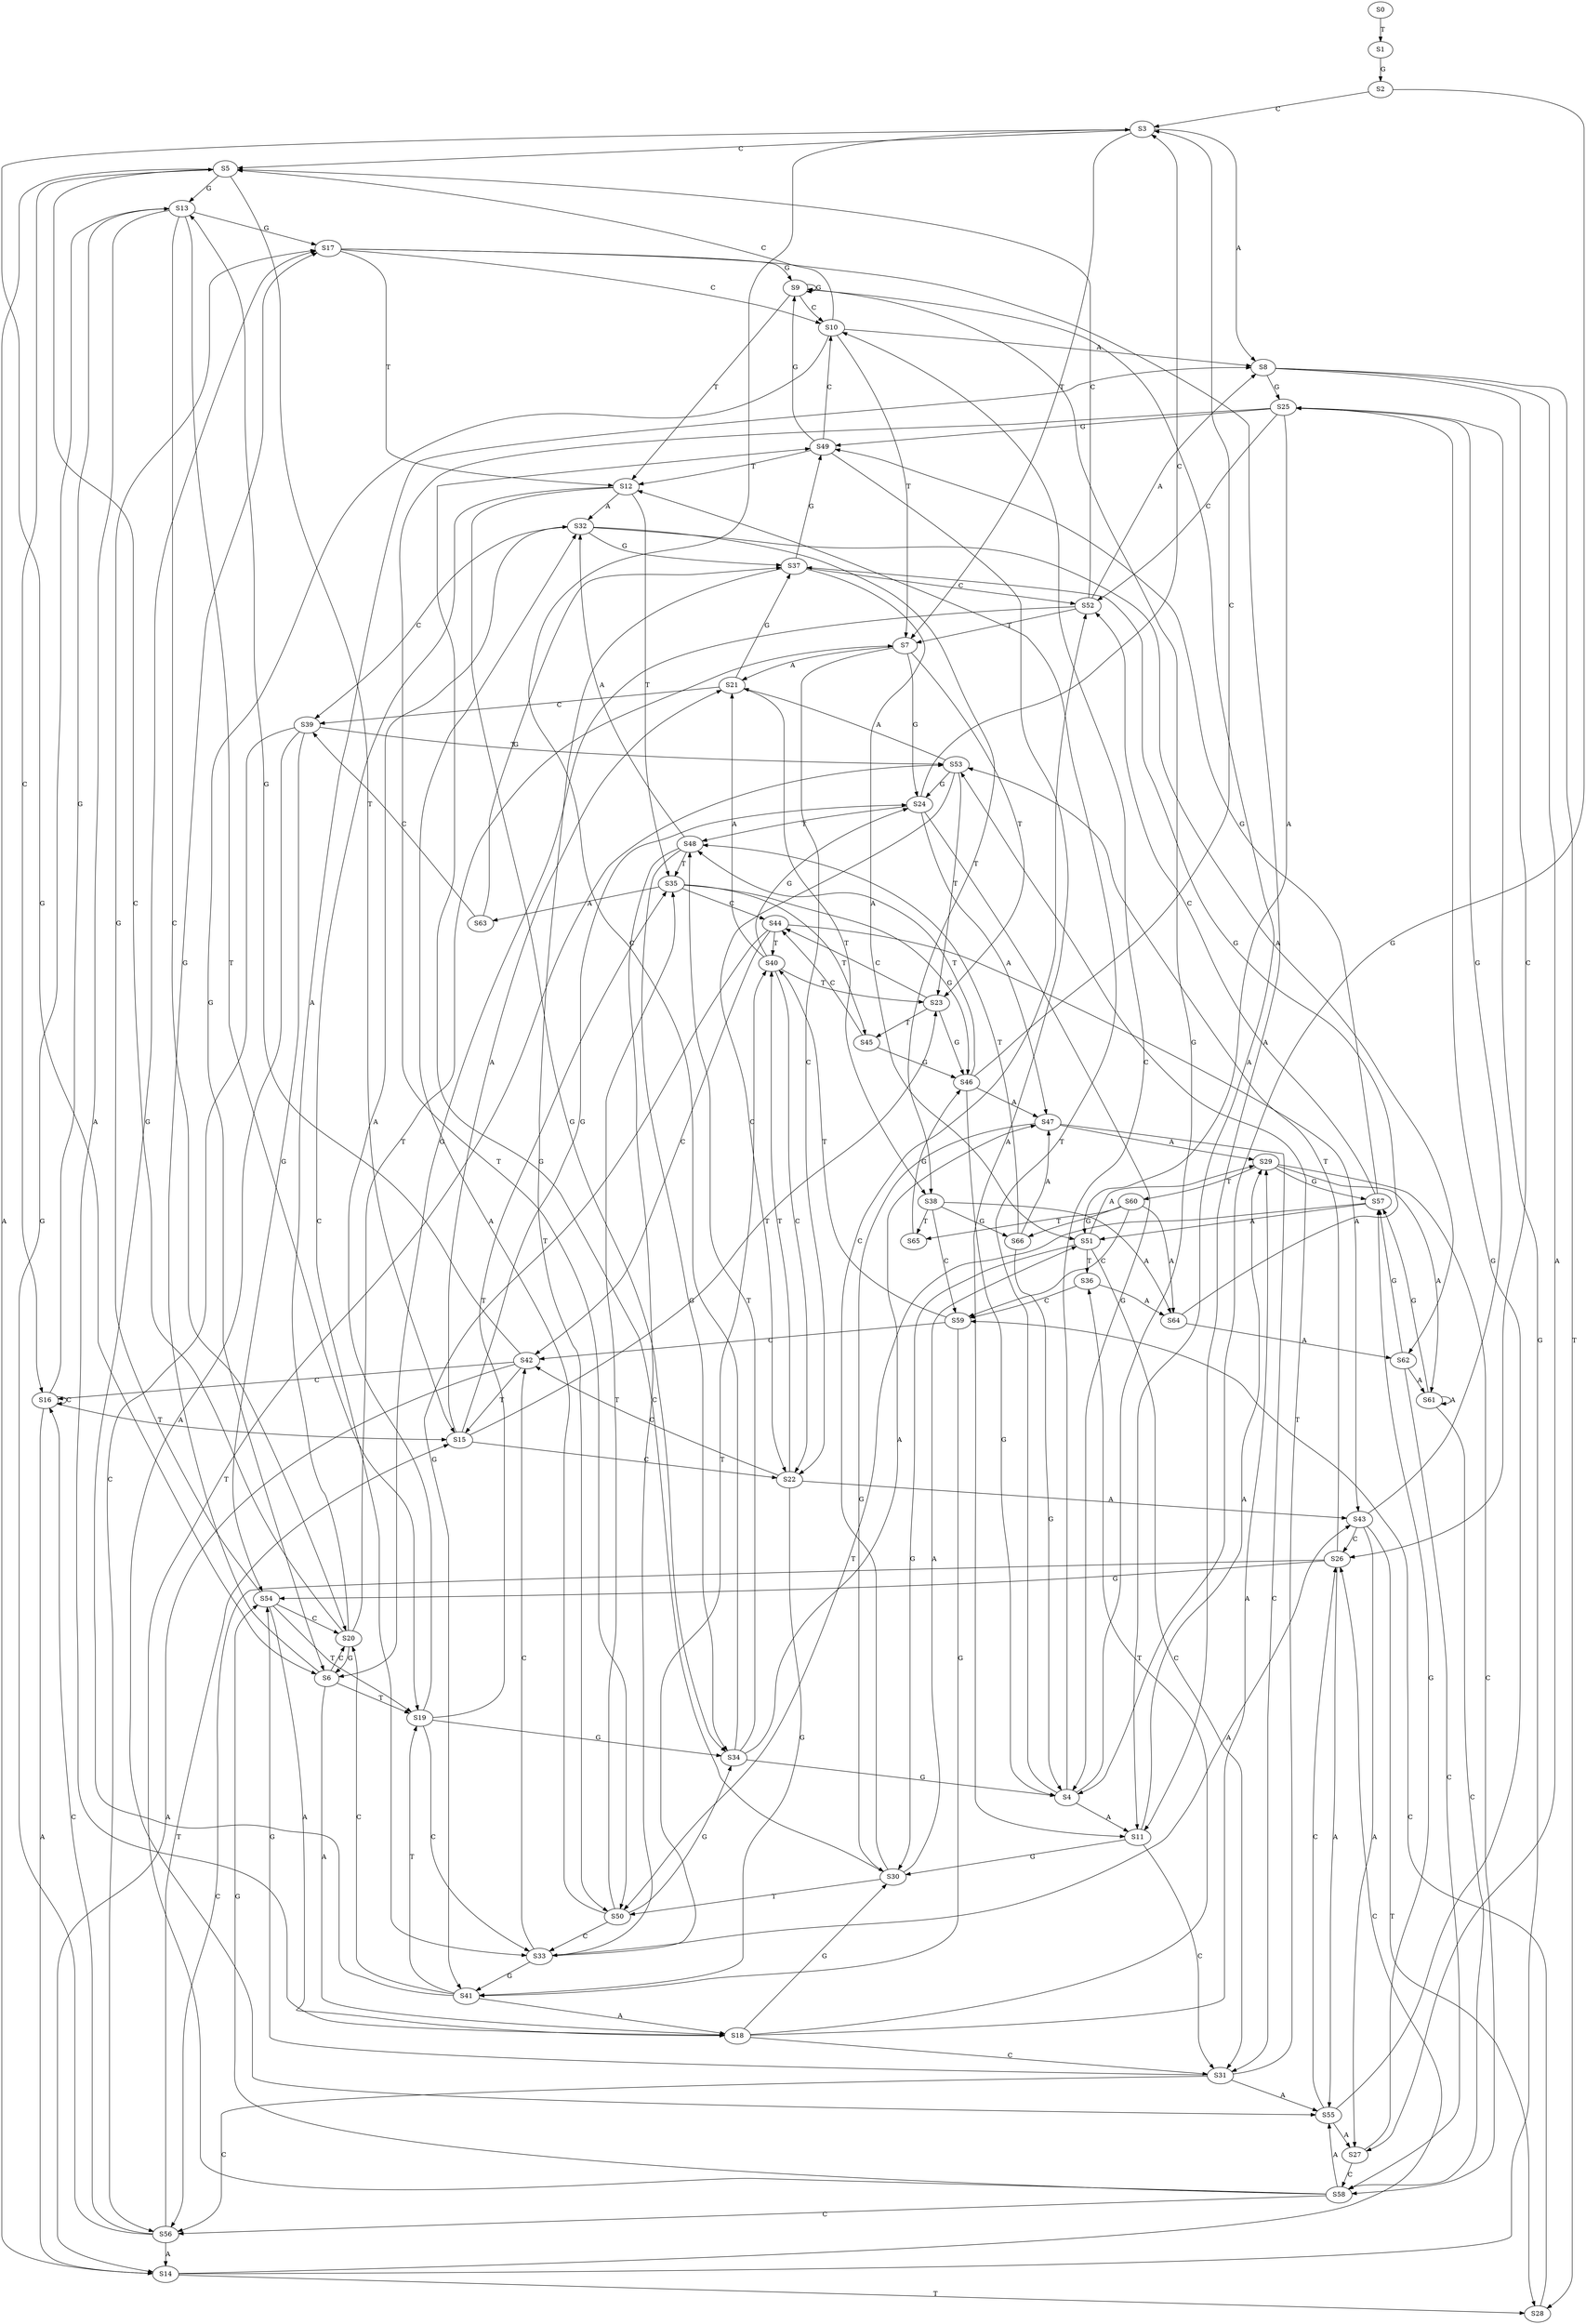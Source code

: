 strict digraph  {
	S0 -> S1 [ label = T ];
	S1 -> S2 [ label = G ];
	S2 -> S3 [ label = C ];
	S2 -> S4 [ label = G ];
	S3 -> S5 [ label = C ];
	S3 -> S6 [ label = G ];
	S3 -> S7 [ label = T ];
	S3 -> S8 [ label = A ];
	S4 -> S9 [ label = G ];
	S4 -> S10 [ label = C ];
	S4 -> S11 [ label = A ];
	S4 -> S12 [ label = T ];
	S5 -> S13 [ label = G ];
	S5 -> S14 [ label = A ];
	S5 -> S15 [ label = T ];
	S5 -> S16 [ label = C ];
	S6 -> S17 [ label = G ];
	S6 -> S18 [ label = A ];
	S6 -> S19 [ label = T ];
	S6 -> S20 [ label = C ];
	S7 -> S21 [ label = A ];
	S7 -> S22 [ label = C ];
	S7 -> S23 [ label = T ];
	S7 -> S24 [ label = G ];
	S8 -> S25 [ label = G ];
	S8 -> S26 [ label = C ];
	S8 -> S27 [ label = A ];
	S8 -> S28 [ label = T ];
	S9 -> S12 [ label = T ];
	S9 -> S10 [ label = C ];
	S9 -> S9 [ label = G ];
	S9 -> S11 [ label = A ];
	S10 -> S7 [ label = T ];
	S10 -> S5 [ label = C ];
	S10 -> S8 [ label = A ];
	S10 -> S6 [ label = G ];
	S11 -> S29 [ label = A ];
	S11 -> S30 [ label = G ];
	S11 -> S31 [ label = C ];
	S12 -> S32 [ label = A ];
	S12 -> S33 [ label = C ];
	S12 -> S34 [ label = G ];
	S12 -> S35 [ label = T ];
	S13 -> S18 [ label = A ];
	S13 -> S17 [ label = G ];
	S13 -> S19 [ label = T ];
	S13 -> S20 [ label = C ];
	S14 -> S25 [ label = G ];
	S14 -> S28 [ label = T ];
	S14 -> S26 [ label = C ];
	S15 -> S24 [ label = G ];
	S15 -> S22 [ label = C ];
	S15 -> S23 [ label = T ];
	S15 -> S21 [ label = A ];
	S16 -> S13 [ label = G ];
	S16 -> S16 [ label = C ];
	S16 -> S14 [ label = A ];
	S16 -> S15 [ label = T ];
	S17 -> S11 [ label = A ];
	S17 -> S9 [ label = G ];
	S17 -> S10 [ label = C ];
	S17 -> S12 [ label = T ];
	S18 -> S29 [ label = A ];
	S18 -> S31 [ label = C ];
	S18 -> S30 [ label = G ];
	S18 -> S36 [ label = T ];
	S19 -> S33 [ label = C ];
	S19 -> S32 [ label = A ];
	S19 -> S34 [ label = G ];
	S19 -> S35 [ label = T ];
	S20 -> S6 [ label = G ];
	S20 -> S7 [ label = T ];
	S20 -> S5 [ label = C ];
	S20 -> S8 [ label = A ];
	S21 -> S37 [ label = G ];
	S21 -> S38 [ label = T ];
	S21 -> S39 [ label = C ];
	S22 -> S40 [ label = T ];
	S22 -> S41 [ label = G ];
	S22 -> S42 [ label = C ];
	S22 -> S43 [ label = A ];
	S23 -> S44 [ label = C ];
	S23 -> S45 [ label = T ];
	S23 -> S46 [ label = G ];
	S24 -> S47 [ label = A ];
	S24 -> S3 [ label = C ];
	S24 -> S4 [ label = G ];
	S24 -> S48 [ label = T ];
	S25 -> S49 [ label = G ];
	S25 -> S50 [ label = T ];
	S25 -> S51 [ label = A ];
	S25 -> S52 [ label = C ];
	S26 -> S53 [ label = T ];
	S26 -> S54 [ label = G ];
	S26 -> S55 [ label = A ];
	S26 -> S56 [ label = C ];
	S27 -> S57 [ label = G ];
	S27 -> S58 [ label = C ];
	S28 -> S59 [ label = C ];
	S29 -> S60 [ label = T ];
	S29 -> S58 [ label = C ];
	S29 -> S61 [ label = A ];
	S29 -> S57 [ label = G ];
	S30 -> S50 [ label = T ];
	S30 -> S49 [ label = G ];
	S30 -> S51 [ label = A ];
	S30 -> S52 [ label = C ];
	S31 -> S53 [ label = T ];
	S31 -> S54 [ label = G ];
	S31 -> S56 [ label = C ];
	S31 -> S55 [ label = A ];
	S32 -> S38 [ label = T ];
	S32 -> S37 [ label = G ];
	S32 -> S62 [ label = A ];
	S32 -> S39 [ label = C ];
	S33 -> S40 [ label = T ];
	S33 -> S41 [ label = G ];
	S33 -> S43 [ label = A ];
	S33 -> S42 [ label = C ];
	S34 -> S48 [ label = T ];
	S34 -> S4 [ label = G ];
	S34 -> S47 [ label = A ];
	S34 -> S3 [ label = C ];
	S35 -> S44 [ label = C ];
	S35 -> S46 [ label = G ];
	S35 -> S63 [ label = A ];
	S35 -> S45 [ label = T ];
	S36 -> S64 [ label = A ];
	S36 -> S59 [ label = C ];
	S37 -> S50 [ label = T ];
	S37 -> S51 [ label = A ];
	S37 -> S52 [ label = C ];
	S37 -> S49 [ label = G ];
	S38 -> S59 [ label = C ];
	S38 -> S64 [ label = A ];
	S38 -> S65 [ label = T ];
	S38 -> S66 [ label = G ];
	S39 -> S54 [ label = G ];
	S39 -> S53 [ label = T ];
	S39 -> S56 [ label = C ];
	S39 -> S55 [ label = A ];
	S40 -> S24 [ label = G ];
	S40 -> S22 [ label = C ];
	S40 -> S21 [ label = A ];
	S40 -> S23 [ label = T ];
	S41 -> S17 [ label = G ];
	S41 -> S19 [ label = T ];
	S41 -> S20 [ label = C ];
	S41 -> S18 [ label = A ];
	S42 -> S16 [ label = C ];
	S42 -> S14 [ label = A ];
	S42 -> S15 [ label = T ];
	S42 -> S13 [ label = G ];
	S43 -> S28 [ label = T ];
	S43 -> S26 [ label = C ];
	S43 -> S27 [ label = A ];
	S43 -> S25 [ label = G ];
	S44 -> S43 [ label = A ];
	S44 -> S42 [ label = C ];
	S44 -> S41 [ label = G ];
	S44 -> S40 [ label = T ];
	S45 -> S46 [ label = G ];
	S45 -> S44 [ label = C ];
	S46 -> S4 [ label = G ];
	S46 -> S3 [ label = C ];
	S46 -> S48 [ label = T ];
	S46 -> S47 [ label = A ];
	S47 -> S30 [ label = G ];
	S47 -> S31 [ label = C ];
	S47 -> S29 [ label = A ];
	S48 -> S33 [ label = C ];
	S48 -> S35 [ label = T ];
	S48 -> S34 [ label = G ];
	S48 -> S32 [ label = A ];
	S49 -> S11 [ label = A ];
	S49 -> S9 [ label = G ];
	S49 -> S12 [ label = T ];
	S49 -> S10 [ label = C ];
	S50 -> S32 [ label = A ];
	S50 -> S33 [ label = C ];
	S50 -> S34 [ label = G ];
	S50 -> S35 [ label = T ];
	S51 -> S29 [ label = A ];
	S51 -> S31 [ label = C ];
	S51 -> S36 [ label = T ];
	S51 -> S30 [ label = G ];
	S52 -> S5 [ label = C ];
	S52 -> S8 [ label = A ];
	S52 -> S6 [ label = G ];
	S52 -> S7 [ label = T ];
	S53 -> S21 [ label = A ];
	S53 -> S22 [ label = C ];
	S53 -> S23 [ label = T ];
	S53 -> S24 [ label = G ];
	S54 -> S17 [ label = G ];
	S54 -> S18 [ label = A ];
	S54 -> S19 [ label = T ];
	S54 -> S20 [ label = C ];
	S55 -> S25 [ label = G ];
	S55 -> S26 [ label = C ];
	S55 -> S27 [ label = A ];
	S56 -> S16 [ label = C ];
	S56 -> S14 [ label = A ];
	S56 -> S15 [ label = T ];
	S56 -> S13 [ label = G ];
	S57 -> S50 [ label = T ];
	S57 -> S51 [ label = A ];
	S57 -> S52 [ label = C ];
	S57 -> S49 [ label = G ];
	S58 -> S55 [ label = A ];
	S58 -> S56 [ label = C ];
	S58 -> S54 [ label = G ];
	S58 -> S53 [ label = T ];
	S59 -> S42 [ label = C ];
	S59 -> S41 [ label = G ];
	S59 -> S40 [ label = T ];
	S60 -> S64 [ label = A ];
	S60 -> S59 [ label = C ];
	S60 -> S66 [ label = G ];
	S60 -> S65 [ label = T ];
	S61 -> S57 [ label = G ];
	S61 -> S58 [ label = C ];
	S61 -> S61 [ label = A ];
	S62 -> S57 [ label = G ];
	S62 -> S61 [ label = A ];
	S62 -> S58 [ label = C ];
	S63 -> S39 [ label = C ];
	S63 -> S37 [ label = G ];
	S64 -> S37 [ label = G ];
	S64 -> S62 [ label = A ];
	S65 -> S46 [ label = G ];
	S66 -> S4 [ label = G ];
	S66 -> S47 [ label = A ];
	S66 -> S48 [ label = T ];
}
